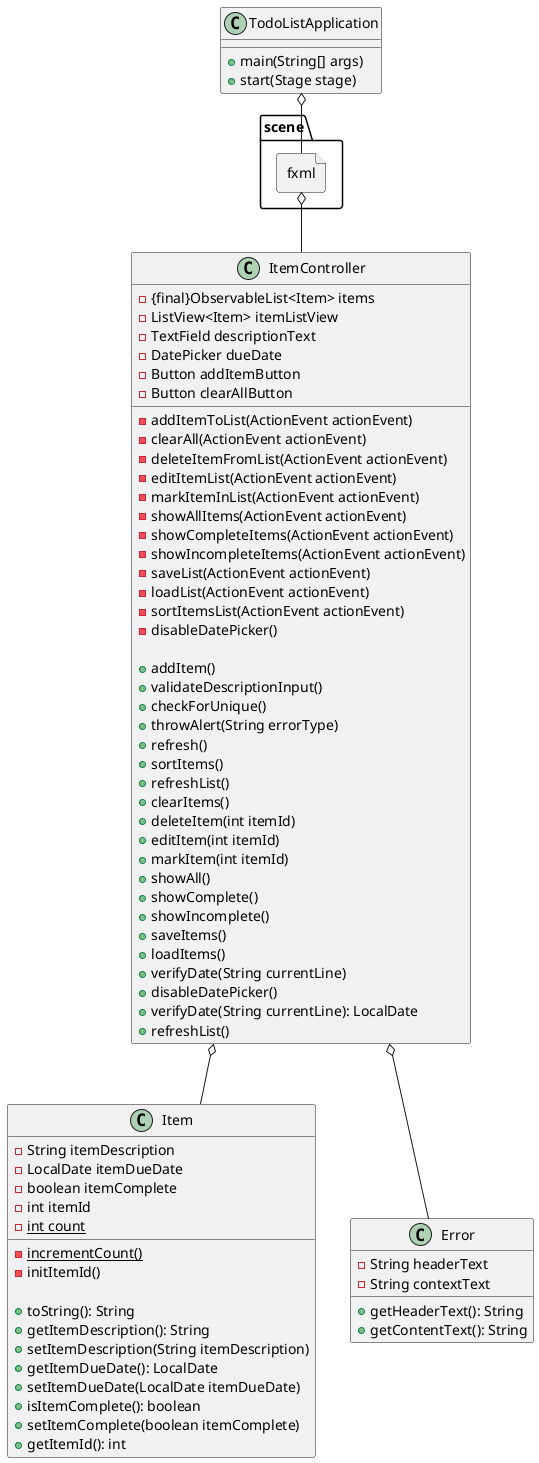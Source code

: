 @startuml
'https://plantuml.com/sequence-diagram

class TodoListApplication {
+main(String[] args)
+start(Stage stage)
}

class Item {
-String itemDescription
-LocalDate itemDueDate
-boolean itemComplete
-int itemId
-{static}int count
-{static}incrementCount()
-initItemId()

+toString(): String
+getItemDescription(): String
+setItemDescription(String itemDescription)
+getItemDueDate(): LocalDate
+setItemDueDate(LocalDate itemDueDate)
+isItemComplete(): boolean
+setItemComplete(boolean itemComplete)
+getItemId(): int
}

class ItemController {
-{final}ObservableList<Item> items
-ListView<Item> itemListView
-TextField descriptionText
-DatePicker dueDate
-Button addItemButton
-Button clearAllButton
-addItemToList(ActionEvent actionEvent)
-clearAll(ActionEvent actionEvent)
-deleteItemFromList(ActionEvent actionEvent)
-editItemList(ActionEvent actionEvent)
-markItemInList(ActionEvent actionEvent)
-showAllItems(ActionEvent actionEvent)
-showCompleteItems(ActionEvent actionEvent)
-showIncompleteItems(ActionEvent actionEvent)
-saveList(ActionEvent actionEvent)
-loadList(ActionEvent actionEvent)
-sortItemsList(ActionEvent actionEvent)
-disableDatePicker()

+addItem()
+validateDescriptionInput()
+checkForUnique()
+throwAlert(String errorType)
+refresh()
+sortItems()
+refreshList()
+clearItems()
+deleteItem(int itemId)
+editItem(int itemId)
+markItem(int itemId)
+showAll()
+showComplete()
+showIncomplete()
+saveItems()
+loadItems()
+verifyDate(String currentLine)
+disableDatePicker()
+verifyDate(String currentLine): LocalDate
+refreshList()
}

class Error {
-String headerText
-String contextText
+getHeaderText(): String
+getContentText(): String
}

file scene.fxml {
}

scene.fxml o-- ItemController
TodoListApplication o-- scene.fxml
ItemController o-- Item
ItemController o-- Error

@enduml